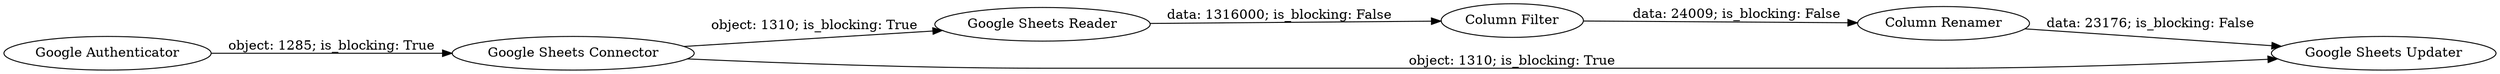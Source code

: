 digraph {
	"-4385336924552542874_1" [label="Google Authenticator"]
	"-4385336924552542874_2" [label="Google Sheets Reader"]
	"-4385336924552542874_14" [label="Column Renamer"]
	"-4385336924552542874_5" [label="Google Sheets Connector"]
	"-4385336924552542874_7" [label="Column Filter"]
	"-4385336924552542874_6" [label="Google Sheets Updater"]
	"-4385336924552542874_2" -> "-4385336924552542874_7" [label="data: 1316000; is_blocking: False"]
	"-4385336924552542874_1" -> "-4385336924552542874_5" [label="object: 1285; is_blocking: True"]
	"-4385336924552542874_5" -> "-4385336924552542874_2" [label="object: 1310; is_blocking: True"]
	"-4385336924552542874_14" -> "-4385336924552542874_6" [label="data: 23176; is_blocking: False"]
	"-4385336924552542874_5" -> "-4385336924552542874_6" [label="object: 1310; is_blocking: True"]
	"-4385336924552542874_7" -> "-4385336924552542874_14" [label="data: 24009; is_blocking: False"]
	rankdir=LR
}
